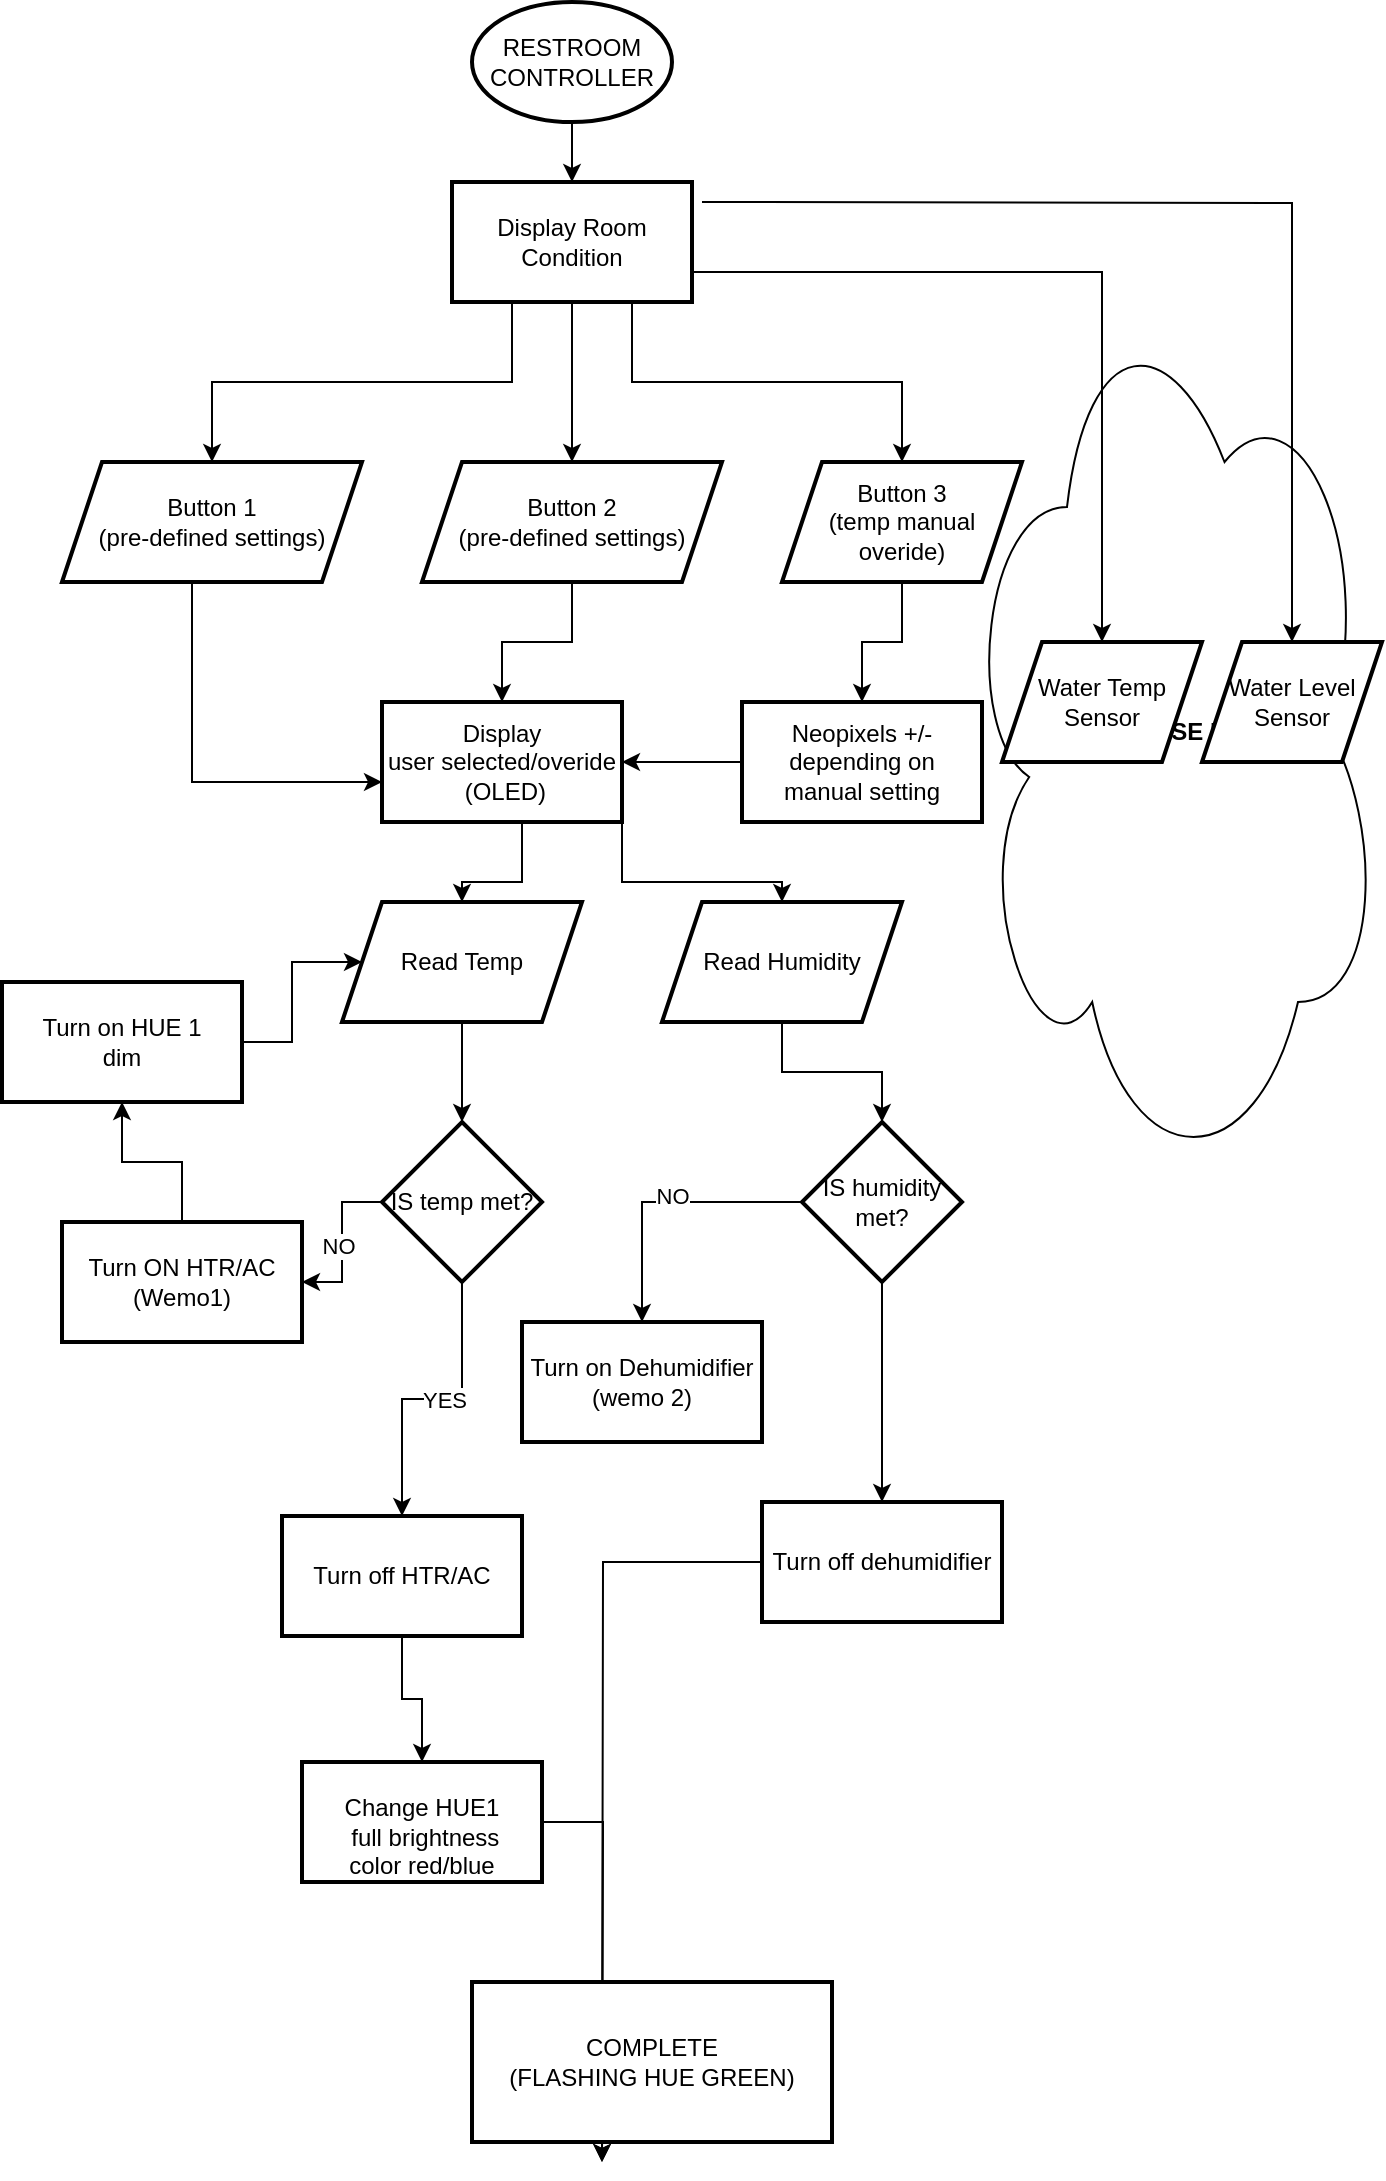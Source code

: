<mxfile version="24.0.1" type="device">
  <diagram id="6a731a19-8d31-9384-78a2-239565b7b9f0" name="Page-1">
    <mxGraphModel dx="1720" dy="753" grid="1" gridSize="10" guides="1" tooltips="1" connect="1" arrows="1" fold="1" page="1" pageScale="1" pageWidth="827" pageHeight="1169" background="none" math="0" shadow="0">
      <root>
        <mxCell id="0" />
        <mxCell id="1" parent="0" />
        <mxCell id="PHXcHsW02hSgZFk6ordv-117" value="&lt;b&gt;PHASE II&lt;/b&gt;" style="ellipse;shape=cloud;whiteSpace=wrap;html=1;" vertex="1" parent="1">
          <mxGeometry x="610" y="150" width="210" height="450" as="geometry" />
        </mxCell>
        <mxCell id="PHXcHsW02hSgZFk6ordv-60" value="" style="edgeStyle=orthogonalEdgeStyle;rounded=0;orthogonalLoop=1;jettySize=auto;html=1;" edge="1" parent="1" source="PHXcHsW02hSgZFk6ordv-56" target="PHXcHsW02hSgZFk6ordv-59">
          <mxGeometry relative="1" as="geometry" />
        </mxCell>
        <mxCell id="PHXcHsW02hSgZFk6ordv-56" value="RESTROOM CONTROLLER" style="strokeWidth=2;html=1;shape=mxgraph.flowchart.start_1;whiteSpace=wrap;" vertex="1" parent="1">
          <mxGeometry x="365" y="10" width="100" height="60" as="geometry" />
        </mxCell>
        <mxCell id="PHXcHsW02hSgZFk6ordv-62" value="" style="edgeStyle=orthogonalEdgeStyle;rounded=0;orthogonalLoop=1;jettySize=auto;html=1;exitX=0.25;exitY=1;exitDx=0;exitDy=0;" edge="1" parent="1" source="PHXcHsW02hSgZFk6ordv-59" target="PHXcHsW02hSgZFk6ordv-61">
          <mxGeometry relative="1" as="geometry" />
        </mxCell>
        <mxCell id="PHXcHsW02hSgZFk6ordv-64" value="" style="edgeStyle=orthogonalEdgeStyle;rounded=0;orthogonalLoop=1;jettySize=auto;html=1;" edge="1" parent="1" source="PHXcHsW02hSgZFk6ordv-59" target="PHXcHsW02hSgZFk6ordv-63">
          <mxGeometry relative="1" as="geometry" />
        </mxCell>
        <mxCell id="PHXcHsW02hSgZFk6ordv-66" value="" style="edgeStyle=orthogonalEdgeStyle;rounded=0;orthogonalLoop=1;jettySize=auto;html=1;exitX=0.75;exitY=1;exitDx=0;exitDy=0;" edge="1" parent="1" source="PHXcHsW02hSgZFk6ordv-59" target="PHXcHsW02hSgZFk6ordv-65">
          <mxGeometry relative="1" as="geometry" />
        </mxCell>
        <mxCell id="PHXcHsW02hSgZFk6ordv-114" value="" style="edgeStyle=orthogonalEdgeStyle;rounded=0;orthogonalLoop=1;jettySize=auto;html=1;" edge="1" parent="1" target="PHXcHsW02hSgZFk6ordv-113">
          <mxGeometry relative="1" as="geometry">
            <mxPoint x="480" y="110" as="sourcePoint" />
          </mxGeometry>
        </mxCell>
        <mxCell id="PHXcHsW02hSgZFk6ordv-120" style="edgeStyle=orthogonalEdgeStyle;rounded=0;orthogonalLoop=1;jettySize=auto;html=1;exitX=1;exitY=0.75;exitDx=0;exitDy=0;" edge="1" parent="1" source="PHXcHsW02hSgZFk6ordv-59" target="PHXcHsW02hSgZFk6ordv-111">
          <mxGeometry relative="1" as="geometry" />
        </mxCell>
        <mxCell id="PHXcHsW02hSgZFk6ordv-59" value="Display Room Condition" style="whiteSpace=wrap;html=1;strokeWidth=2;" vertex="1" parent="1">
          <mxGeometry x="355" y="100" width="120" height="60" as="geometry" />
        </mxCell>
        <mxCell id="PHXcHsW02hSgZFk6ordv-68" value="" style="edgeStyle=orthogonalEdgeStyle;rounded=0;orthogonalLoop=1;jettySize=auto;html=1;" edge="1" parent="1" source="PHXcHsW02hSgZFk6ordv-61" target="PHXcHsW02hSgZFk6ordv-67">
          <mxGeometry relative="1" as="geometry">
            <Array as="points">
              <mxPoint x="225" y="400" />
              <mxPoint x="425" y="400" />
            </Array>
          </mxGeometry>
        </mxCell>
        <mxCell id="PHXcHsW02hSgZFk6ordv-61" value="Button 1&lt;div&gt;(pre-defined settings)&lt;/div&gt;" style="shape=parallelogram;perimeter=parallelogramPerimeter;whiteSpace=wrap;html=1;fixedSize=1;strokeWidth=2;" vertex="1" parent="1">
          <mxGeometry x="160" y="240" width="150" height="60" as="geometry" />
        </mxCell>
        <mxCell id="PHXcHsW02hSgZFk6ordv-69" value="" style="edgeStyle=orthogonalEdgeStyle;rounded=0;orthogonalLoop=1;jettySize=auto;html=1;" edge="1" parent="1" source="PHXcHsW02hSgZFk6ordv-63" target="PHXcHsW02hSgZFk6ordv-67">
          <mxGeometry relative="1" as="geometry" />
        </mxCell>
        <mxCell id="PHXcHsW02hSgZFk6ordv-63" value="Button 2&lt;div&gt;(pre-defined settings)&lt;/div&gt;" style="shape=parallelogram;perimeter=parallelogramPerimeter;whiteSpace=wrap;html=1;fixedSize=1;strokeWidth=2;" vertex="1" parent="1">
          <mxGeometry x="340" y="240" width="150" height="60" as="geometry" />
        </mxCell>
        <mxCell id="PHXcHsW02hSgZFk6ordv-123" value="" style="edgeStyle=orthogonalEdgeStyle;rounded=0;orthogonalLoop=1;jettySize=auto;html=1;" edge="1" parent="1" source="PHXcHsW02hSgZFk6ordv-65" target="PHXcHsW02hSgZFk6ordv-122">
          <mxGeometry relative="1" as="geometry" />
        </mxCell>
        <mxCell id="PHXcHsW02hSgZFk6ordv-65" value="Button 3&lt;div&gt;(temp manual overide)&lt;/div&gt;" style="shape=parallelogram;perimeter=parallelogramPerimeter;whiteSpace=wrap;html=1;fixedSize=1;strokeWidth=2;" vertex="1" parent="1">
          <mxGeometry x="520" y="240" width="120" height="60" as="geometry" />
        </mxCell>
        <mxCell id="PHXcHsW02hSgZFk6ordv-75" value="" style="edgeStyle=orthogonalEdgeStyle;rounded=0;orthogonalLoop=1;jettySize=auto;html=1;" edge="1" parent="1" source="PHXcHsW02hSgZFk6ordv-67" target="PHXcHsW02hSgZFk6ordv-74">
          <mxGeometry relative="1" as="geometry">
            <Array as="points">
              <mxPoint x="390" y="450" />
              <mxPoint x="360" y="450" />
            </Array>
          </mxGeometry>
        </mxCell>
        <mxCell id="PHXcHsW02hSgZFk6ordv-77" value="" style="edgeStyle=orthogonalEdgeStyle;rounded=0;orthogonalLoop=1;jettySize=auto;html=1;" edge="1" parent="1" source="PHXcHsW02hSgZFk6ordv-67" target="PHXcHsW02hSgZFk6ordv-76">
          <mxGeometry relative="1" as="geometry">
            <Array as="points">
              <mxPoint x="440" y="450" />
              <mxPoint x="520" y="450" />
            </Array>
          </mxGeometry>
        </mxCell>
        <mxCell id="PHXcHsW02hSgZFk6ordv-67" value="Display&lt;div&gt;user selected/overide&lt;/div&gt;&lt;div&gt;&amp;nbsp;(OLED)&lt;/div&gt;" style="whiteSpace=wrap;html=1;strokeWidth=2;" vertex="1" parent="1">
          <mxGeometry x="320" y="360" width="120" height="60" as="geometry" />
        </mxCell>
        <mxCell id="PHXcHsW02hSgZFk6ordv-79" value="" style="edgeStyle=orthogonalEdgeStyle;rounded=0;orthogonalLoop=1;jettySize=auto;html=1;" edge="1" parent="1" source="PHXcHsW02hSgZFk6ordv-74" target="PHXcHsW02hSgZFk6ordv-78">
          <mxGeometry relative="1" as="geometry" />
        </mxCell>
        <mxCell id="PHXcHsW02hSgZFk6ordv-74" value="Read Temp" style="shape=parallelogram;perimeter=parallelogramPerimeter;whiteSpace=wrap;html=1;fixedSize=1;strokeWidth=2;" vertex="1" parent="1">
          <mxGeometry x="300" y="460" width="120" height="60" as="geometry" />
        </mxCell>
        <mxCell id="PHXcHsW02hSgZFk6ordv-93" value="" style="edgeStyle=orthogonalEdgeStyle;rounded=0;orthogonalLoop=1;jettySize=auto;html=1;" edge="1" parent="1" source="PHXcHsW02hSgZFk6ordv-76" target="PHXcHsW02hSgZFk6ordv-92">
          <mxGeometry relative="1" as="geometry" />
        </mxCell>
        <mxCell id="PHXcHsW02hSgZFk6ordv-76" value="Read Humidity" style="shape=parallelogram;perimeter=parallelogramPerimeter;whiteSpace=wrap;html=1;fixedSize=1;strokeWidth=2;" vertex="1" parent="1">
          <mxGeometry x="460" y="460" width="120" height="60" as="geometry" />
        </mxCell>
        <mxCell id="PHXcHsW02hSgZFk6ordv-81" value="" style="edgeStyle=orthogonalEdgeStyle;rounded=0;orthogonalLoop=1;jettySize=auto;html=1;" edge="1" parent="1" source="PHXcHsW02hSgZFk6ordv-78" target="PHXcHsW02hSgZFk6ordv-80">
          <mxGeometry relative="1" as="geometry" />
        </mxCell>
        <mxCell id="PHXcHsW02hSgZFk6ordv-82" value="YES" style="edgeLabel;html=1;align=center;verticalAlign=middle;resizable=0;points=[];" vertex="1" connectable="0" parent="PHXcHsW02hSgZFk6ordv-81">
          <mxGeometry x="-0.076" relative="1" as="geometry">
            <mxPoint as="offset" />
          </mxGeometry>
        </mxCell>
        <mxCell id="PHXcHsW02hSgZFk6ordv-84" value="" style="edgeStyle=orthogonalEdgeStyle;rounded=0;orthogonalLoop=1;jettySize=auto;html=1;" edge="1" parent="1" source="PHXcHsW02hSgZFk6ordv-78" target="PHXcHsW02hSgZFk6ordv-83">
          <mxGeometry relative="1" as="geometry" />
        </mxCell>
        <mxCell id="PHXcHsW02hSgZFk6ordv-97" value="NO" style="edgeLabel;html=1;align=center;verticalAlign=middle;resizable=0;points=[];" vertex="1" connectable="0" parent="PHXcHsW02hSgZFk6ordv-84">
          <mxGeometry x="0.033" y="-2" relative="1" as="geometry">
            <mxPoint as="offset" />
          </mxGeometry>
        </mxCell>
        <mxCell id="PHXcHsW02hSgZFk6ordv-78" value="IS temp met?" style="rhombus;whiteSpace=wrap;html=1;strokeWidth=2;" vertex="1" parent="1">
          <mxGeometry x="320" y="570" width="80" height="80" as="geometry" />
        </mxCell>
        <mxCell id="PHXcHsW02hSgZFk6ordv-99" value="" style="edgeStyle=orthogonalEdgeStyle;rounded=0;orthogonalLoop=1;jettySize=auto;html=1;" edge="1" parent="1" source="PHXcHsW02hSgZFk6ordv-80" target="PHXcHsW02hSgZFk6ordv-98">
          <mxGeometry relative="1" as="geometry" />
        </mxCell>
        <mxCell id="PHXcHsW02hSgZFk6ordv-80" value="Turn off HTR/AC" style="whiteSpace=wrap;html=1;strokeWidth=2;" vertex="1" parent="1">
          <mxGeometry x="270" y="767" width="120" height="60" as="geometry" />
        </mxCell>
        <mxCell id="PHXcHsW02hSgZFk6ordv-86" value="" style="edgeStyle=orthogonalEdgeStyle;rounded=0;orthogonalLoop=1;jettySize=auto;html=1;" edge="1" parent="1" source="PHXcHsW02hSgZFk6ordv-83" target="PHXcHsW02hSgZFk6ordv-85">
          <mxGeometry relative="1" as="geometry" />
        </mxCell>
        <mxCell id="PHXcHsW02hSgZFk6ordv-83" value="Turn ON HTR/AC&lt;div&gt;(Wemo1)&lt;/div&gt;" style="whiteSpace=wrap;html=1;strokeWidth=2;" vertex="1" parent="1">
          <mxGeometry x="160" y="620" width="120" height="60" as="geometry" />
        </mxCell>
        <mxCell id="PHXcHsW02hSgZFk6ordv-87" value="" style="edgeStyle=orthogonalEdgeStyle;rounded=0;orthogonalLoop=1;jettySize=auto;html=1;" edge="1" parent="1" source="PHXcHsW02hSgZFk6ordv-85" target="PHXcHsW02hSgZFk6ordv-74">
          <mxGeometry relative="1" as="geometry" />
        </mxCell>
        <mxCell id="PHXcHsW02hSgZFk6ordv-85" value="Turn on HUE 1&lt;div&gt;dim&lt;/div&gt;" style="whiteSpace=wrap;html=1;strokeWidth=2;" vertex="1" parent="1">
          <mxGeometry x="130" y="500" width="120" height="60" as="geometry" />
        </mxCell>
        <mxCell id="PHXcHsW02hSgZFk6ordv-95" value="" style="edgeStyle=orthogonalEdgeStyle;rounded=0;orthogonalLoop=1;jettySize=auto;html=1;" edge="1" parent="1" source="PHXcHsW02hSgZFk6ordv-92" target="PHXcHsW02hSgZFk6ordv-94">
          <mxGeometry relative="1" as="geometry" />
        </mxCell>
        <mxCell id="PHXcHsW02hSgZFk6ordv-96" value="NO" style="edgeLabel;html=1;align=center;verticalAlign=middle;resizable=0;points=[];" vertex="1" connectable="0" parent="PHXcHsW02hSgZFk6ordv-95">
          <mxGeometry x="-0.067" y="-3" relative="1" as="geometry">
            <mxPoint as="offset" />
          </mxGeometry>
        </mxCell>
        <mxCell id="PHXcHsW02hSgZFk6ordv-101" value="" style="edgeStyle=orthogonalEdgeStyle;rounded=0;orthogonalLoop=1;jettySize=auto;html=1;" edge="1" parent="1" source="PHXcHsW02hSgZFk6ordv-92" target="PHXcHsW02hSgZFk6ordv-100">
          <mxGeometry relative="1" as="geometry" />
        </mxCell>
        <mxCell id="PHXcHsW02hSgZFk6ordv-92" value="IS humidity met?" style="rhombus;whiteSpace=wrap;html=1;strokeWidth=2;" vertex="1" parent="1">
          <mxGeometry x="530" y="570" width="80" height="80" as="geometry" />
        </mxCell>
        <mxCell id="PHXcHsW02hSgZFk6ordv-94" value="Turn on Dehumidifier&lt;div&gt;(wemo 2)&lt;/div&gt;" style="whiteSpace=wrap;html=1;strokeWidth=2;" vertex="1" parent="1">
          <mxGeometry x="390" y="670" width="120" height="60" as="geometry" />
        </mxCell>
        <mxCell id="PHXcHsW02hSgZFk6ordv-106" style="edgeStyle=orthogonalEdgeStyle;rounded=0;orthogonalLoop=1;jettySize=auto;html=1;" edge="1" parent="1" source="PHXcHsW02hSgZFk6ordv-98">
          <mxGeometry relative="1" as="geometry">
            <mxPoint x="430" y="1090" as="targetPoint" />
          </mxGeometry>
        </mxCell>
        <mxCell id="PHXcHsW02hSgZFk6ordv-98" value="&lt;div&gt;&lt;br&gt;&lt;/div&gt;&lt;div&gt;&lt;div&gt;Change HUE1&lt;/div&gt;&lt;div&gt;&amp;nbsp;full brightness&lt;/div&gt;&lt;/div&gt;&lt;div&gt;color red/blue&lt;/div&gt;" style="whiteSpace=wrap;html=1;strokeWidth=2;" vertex="1" parent="1">
          <mxGeometry x="280" y="890" width="120" height="60" as="geometry" />
        </mxCell>
        <mxCell id="PHXcHsW02hSgZFk6ordv-105" value="" style="edgeStyle=orthogonalEdgeStyle;rounded=0;orthogonalLoop=1;jettySize=auto;html=1;" edge="1" parent="1" source="PHXcHsW02hSgZFk6ordv-100">
          <mxGeometry relative="1" as="geometry">
            <mxPoint x="430" y="1090" as="targetPoint" />
          </mxGeometry>
        </mxCell>
        <mxCell id="PHXcHsW02hSgZFk6ordv-100" value="Turn off dehumidifier" style="whiteSpace=wrap;html=1;strokeWidth=2;" vertex="1" parent="1">
          <mxGeometry x="510" y="760" width="120" height="60" as="geometry" />
        </mxCell>
        <mxCell id="PHXcHsW02hSgZFk6ordv-107" value="&lt;div&gt;COMPLETE&lt;/div&gt;(FLASHING HUE GREEN)" style="whiteSpace=wrap;html=1;strokeWidth=2;" vertex="1" parent="1">
          <mxGeometry x="365" y="1000" width="180" height="80" as="geometry" />
        </mxCell>
        <mxCell id="PHXcHsW02hSgZFk6ordv-111" value="Water Temp&lt;div&gt;Sensor&lt;/div&gt;" style="shape=parallelogram;perimeter=parallelogramPerimeter;whiteSpace=wrap;html=1;fixedSize=1;strokeWidth=2;" vertex="1" parent="1">
          <mxGeometry x="630" y="330" width="100" height="60" as="geometry" />
        </mxCell>
        <mxCell id="PHXcHsW02hSgZFk6ordv-113" value="Water Level&lt;div&gt;Sensor&lt;/div&gt;" style="shape=parallelogram;perimeter=parallelogramPerimeter;whiteSpace=wrap;html=1;fixedSize=1;strokeWidth=2;" vertex="1" parent="1">
          <mxGeometry x="730" y="330" width="90" height="60" as="geometry" />
        </mxCell>
        <mxCell id="PHXcHsW02hSgZFk6ordv-125" style="edgeStyle=orthogonalEdgeStyle;rounded=0;orthogonalLoop=1;jettySize=auto;html=1;exitX=0;exitY=0.5;exitDx=0;exitDy=0;entryX=1;entryY=0.5;entryDx=0;entryDy=0;" edge="1" parent="1" source="PHXcHsW02hSgZFk6ordv-122" target="PHXcHsW02hSgZFk6ordv-67">
          <mxGeometry relative="1" as="geometry" />
        </mxCell>
        <mxCell id="PHXcHsW02hSgZFk6ordv-122" value="Neopixels +/- depending on&lt;div&gt;manual setting&lt;/div&gt;" style="whiteSpace=wrap;html=1;strokeWidth=2;" vertex="1" parent="1">
          <mxGeometry x="500" y="360" width="120" height="60" as="geometry" />
        </mxCell>
      </root>
    </mxGraphModel>
  </diagram>
</mxfile>
